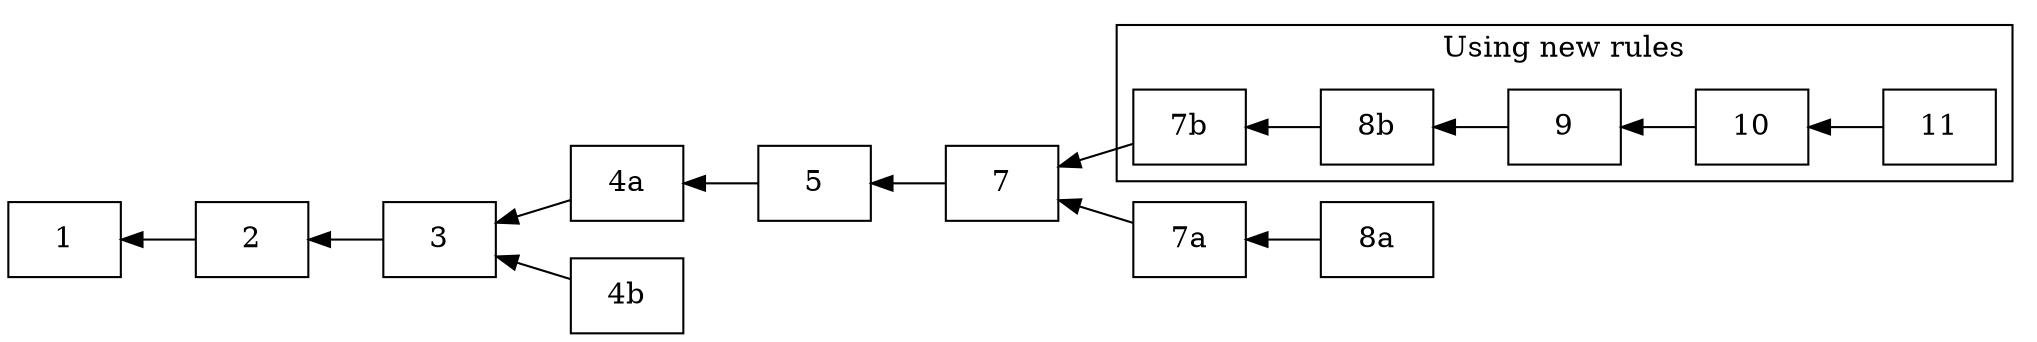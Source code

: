 digraph G {
    rankdir=LR; // Left to Right direction
    node [shape=box];

    block1 [label="1"];
    block2 [label="2"];
    block3 [label="3"];
    block4a [label="4a"];
    block4b [label="4b"];
    block5 [label="5"];
    block6 [label="7"];
    block7a [label="7a"];
    block8a [label="8a"];

subgraph cluster_foocoin {
    block7b [label="7b"];
    block8b [label="8b"];
    block9 [label="9"];
    block10 [label="10"];
    block11 [label="11"];

    labelloc = "t"
    label = "Using new rules"
}

    block1 -> block2 [dir=back];
    block2 -> block3 [dir=back];
    block3 -> {block4a,block4b} [dir=back];
    block4a -> block5 [dir=back];
    block5 -> block6 [dir=back];
    block6 -> {block7a,block7b} [dir=back];
    block7a -> block8a [dir=back];
    block7b -> block8b [dir=back];
    block8b -> block9 [dir=back];
    block9 -> block10 [dir=back];
    block10 -> block11 [dir=back];
}

